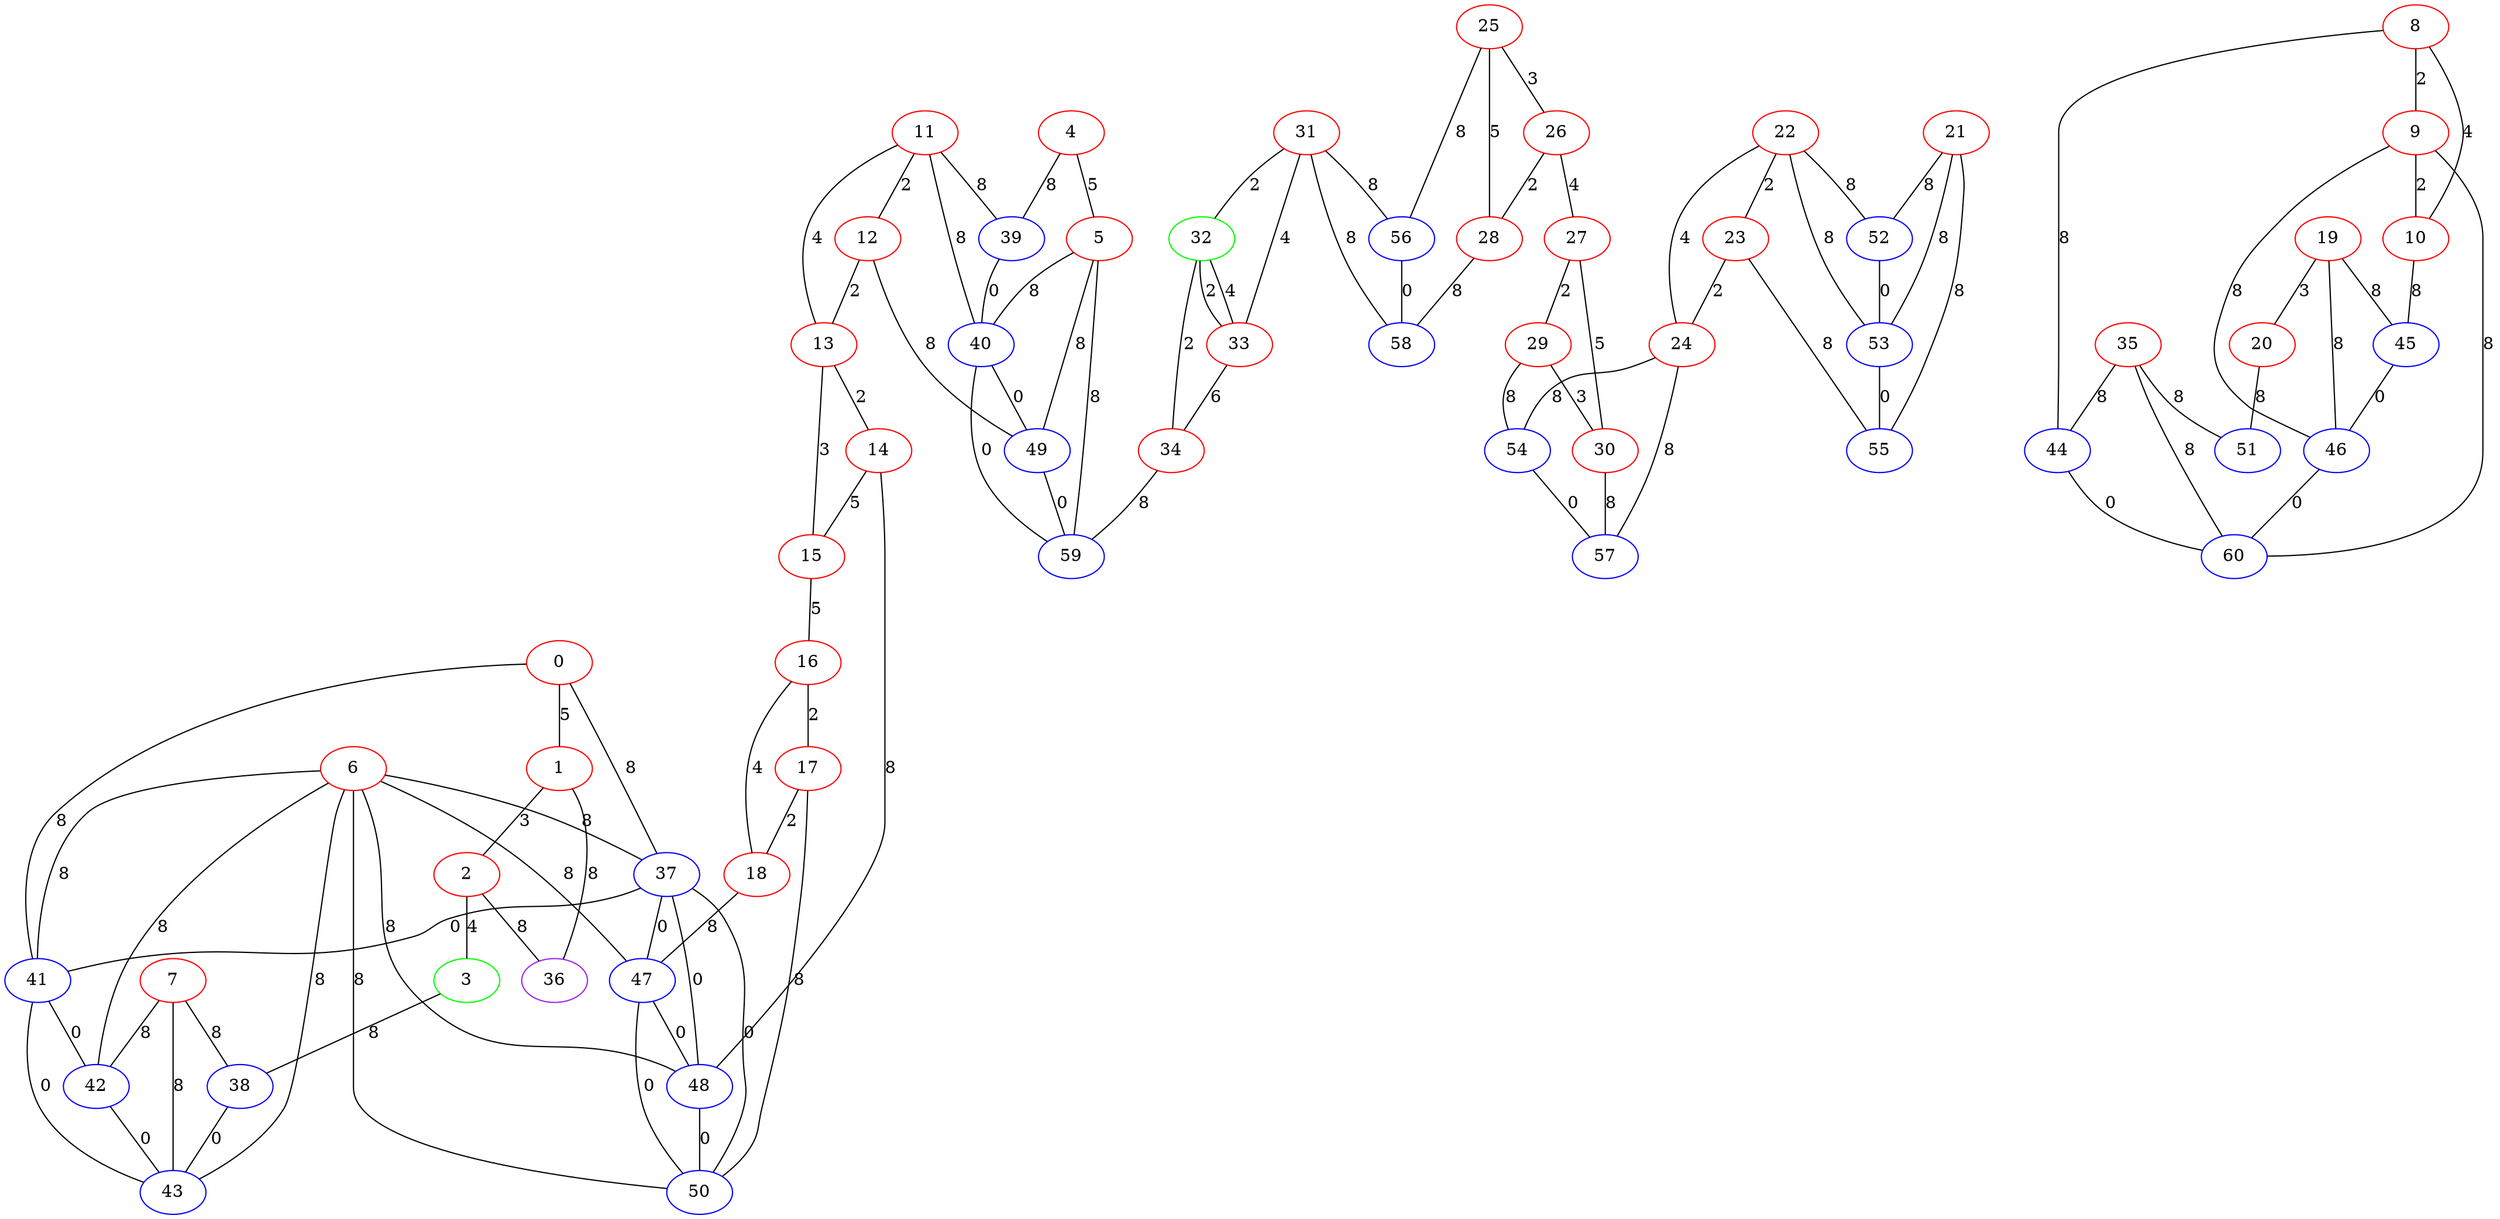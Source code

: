 graph "" {
0 [color=red, weight=1];
1 [color=red, weight=1];
2 [color=red, weight=1];
3 [color=green, weight=2];
4 [color=red, weight=1];
5 [color=red, weight=1];
6 [color=red, weight=1];
7 [color=red, weight=1];
8 [color=red, weight=1];
9 [color=red, weight=1];
10 [color=red, weight=1];
11 [color=red, weight=1];
12 [color=red, weight=1];
13 [color=red, weight=1];
14 [color=red, weight=1];
15 [color=red, weight=1];
16 [color=red, weight=1];
17 [color=red, weight=1];
18 [color=red, weight=1];
19 [color=red, weight=1];
20 [color=red, weight=1];
21 [color=red, weight=1];
22 [color=red, weight=1];
23 [color=red, weight=1];
24 [color=red, weight=1];
25 [color=red, weight=1];
26 [color=red, weight=1];
27 [color=red, weight=1];
28 [color=red, weight=1];
29 [color=red, weight=1];
30 [color=red, weight=1];
31 [color=red, weight=1];
32 [color=green, weight=2];
33 [color=red, weight=1];
34 [color=red, weight=1];
35 [color=red, weight=1];
36 [color=purple, weight=4];
37 [color=blue, weight=3];
38 [color=blue, weight=3];
39 [color=blue, weight=3];
40 [color=blue, weight=3];
41 [color=blue, weight=3];
42 [color=blue, weight=3];
43 [color=blue, weight=3];
44 [color=blue, weight=3];
45 [color=blue, weight=3];
46 [color=blue, weight=3];
47 [color=blue, weight=3];
48 [color=blue, weight=3];
49 [color=blue, weight=3];
50 [color=blue, weight=3];
51 [color=blue, weight=3];
52 [color=blue, weight=3];
53 [color=blue, weight=3];
54 [color=blue, weight=3];
55 [color=blue, weight=3];
56 [color=blue, weight=3];
57 [color=blue, weight=3];
58 [color=blue, weight=3];
59 [color=blue, weight=3];
60 [color=blue, weight=3];
0 -- 1  [key=0, label=5];
0 -- 37  [key=0, label=8];
0 -- 41  [key=0, label=8];
1 -- 2  [key=0, label=3];
1 -- 36  [key=0, label=8];
2 -- 3  [key=0, label=4];
2 -- 36  [key=0, label=8];
3 -- 38  [key=0, label=8];
4 -- 5  [key=0, label=5];
4 -- 39  [key=0, label=8];
5 -- 40  [key=0, label=8];
5 -- 49  [key=0, label=8];
5 -- 59  [key=0, label=8];
6 -- 37  [key=0, label=8];
6 -- 41  [key=0, label=8];
6 -- 42  [key=0, label=8];
6 -- 43  [key=0, label=8];
6 -- 47  [key=0, label=8];
6 -- 48  [key=0, label=8];
6 -- 50  [key=0, label=8];
7 -- 42  [key=0, label=8];
7 -- 43  [key=0, label=8];
7 -- 38  [key=0, label=8];
8 -- 9  [key=0, label=2];
8 -- 10  [key=0, label=4];
8 -- 44  [key=0, label=8];
9 -- 10  [key=0, label=2];
9 -- 60  [key=0, label=8];
9 -- 46  [key=0, label=8];
10 -- 45  [key=0, label=8];
11 -- 40  [key=0, label=8];
11 -- 12  [key=0, label=2];
11 -- 13  [key=0, label=4];
11 -- 39  [key=0, label=8];
12 -- 49  [key=0, label=8];
12 -- 13  [key=0, label=2];
13 -- 14  [key=0, label=2];
13 -- 15  [key=0, label=3];
14 -- 48  [key=0, label=8];
14 -- 15  [key=0, label=5];
15 -- 16  [key=0, label=5];
16 -- 17  [key=0, label=2];
16 -- 18  [key=0, label=4];
17 -- 18  [key=0, label=2];
17 -- 50  [key=0, label=8];
18 -- 47  [key=0, label=8];
19 -- 20  [key=0, label=3];
19 -- 45  [key=0, label=8];
19 -- 46  [key=0, label=8];
20 -- 51  [key=0, label=8];
21 -- 52  [key=0, label=8];
21 -- 53  [key=0, label=8];
21 -- 55  [key=0, label=8];
22 -- 24  [key=0, label=4];
22 -- 52  [key=0, label=8];
22 -- 53  [key=0, label=8];
22 -- 23  [key=0, label=2];
23 -- 24  [key=0, label=2];
23 -- 55  [key=0, label=8];
24 -- 57  [key=0, label=8];
24 -- 54  [key=0, label=8];
25 -- 56  [key=0, label=8];
25 -- 26  [key=0, label=3];
25 -- 28  [key=0, label=5];
26 -- 27  [key=0, label=4];
26 -- 28  [key=0, label=2];
27 -- 29  [key=0, label=2];
27 -- 30  [key=0, label=5];
28 -- 58  [key=0, label=8];
29 -- 54  [key=0, label=8];
29 -- 30  [key=0, label=3];
30 -- 57  [key=0, label=8];
31 -- 32  [key=0, label=2];
31 -- 33  [key=0, label=4];
31 -- 58  [key=0, label=8];
31 -- 56  [key=0, label=8];
32 -- 33  [key=0, label=4];
32 -- 33  [key=1, label=2];
32 -- 34  [key=0, label=2];
33 -- 34  [key=0, label=6];
34 -- 59  [key=0, label=8];
35 -- 60  [key=0, label=8];
35 -- 51  [key=0, label=8];
35 -- 44  [key=0, label=8];
37 -- 41  [key=0, label=0];
37 -- 47  [key=0, label=0];
37 -- 48  [key=0, label=0];
37 -- 50  [key=0, label=0];
38 -- 43  [key=0, label=0];
39 -- 40  [key=0, label=0];
40 -- 49  [key=0, label=0];
40 -- 59  [key=0, label=0];
41 -- 42  [key=0, label=0];
41 -- 43  [key=0, label=0];
42 -- 43  [key=0, label=0];
44 -- 60  [key=0, label=0];
45 -- 46  [key=0, label=0];
46 -- 60  [key=0, label=0];
47 -- 48  [key=0, label=0];
47 -- 50  [key=0, label=0];
48 -- 50  [key=0, label=0];
49 -- 59  [key=0, label=0];
52 -- 53  [key=0, label=0];
53 -- 55  [key=0, label=0];
54 -- 57  [key=0, label=0];
56 -- 58  [key=0, label=0];
}
